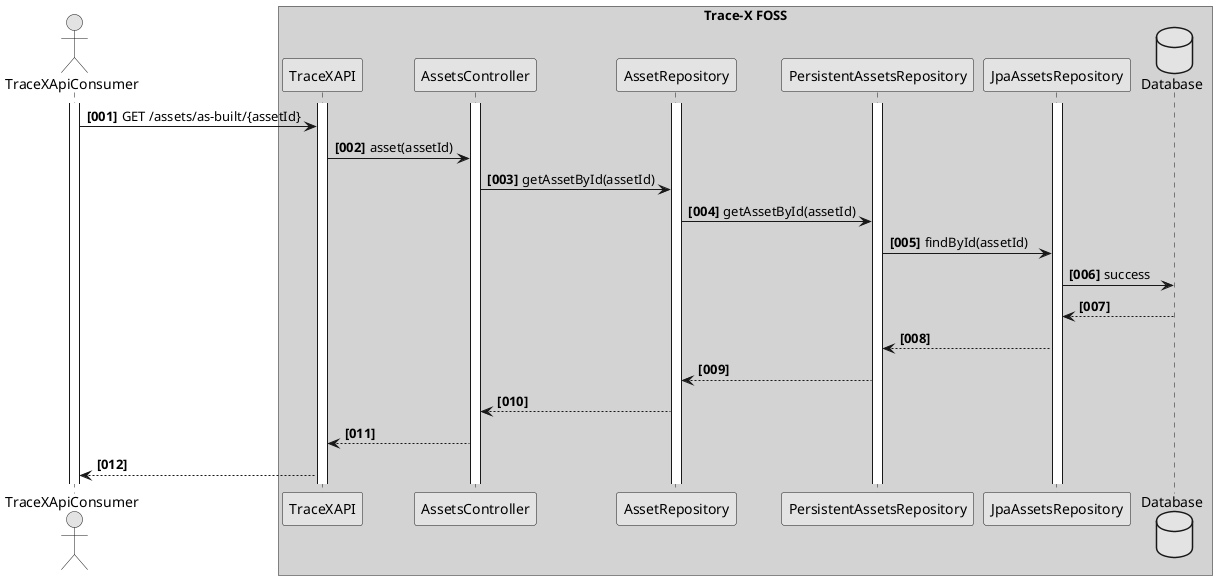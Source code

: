 @startuml
skinparam monochrome true
skinparam shadowing false
autonumber "<b>[000]"

actor TraceXApiConsumer
activate TraceXApiConsumer


box "Trace-X FOSS" #LightGrey
participant TraceXAPI
activate TraceXAPI
participant AssetsController
activate AssetsController
participant AssetRepository
activate AssetRepository
participant PersistentAssetsRepository
activate PersistentAssetsRepository
participant JpaAssetsRepository
activate JpaAssetsRepository
database Database

TraceXApiConsumer -> TraceXAPI : GET /assets/as-built/{assetId}
TraceXAPI -> AssetsController :  asset(assetId)
AssetsController -> AssetRepository :  getAssetById(assetId)
AssetRepository -> PersistentAssetsRepository: getAssetById(assetId)
PersistentAssetsRepository -> JpaAssetsRepository: findById(assetId)
JpaAssetsRepository -> Database : success

JpaAssetsRepository <-- Database
PersistentAssetsRepository <-- JpaAssetsRepository
AssetRepository <-- PersistentAssetsRepository
AssetsController <-- AssetRepository
TraceXAPI <-- AssetsController
TraceXApiConsumer <-- TraceXAPI

@enduml
